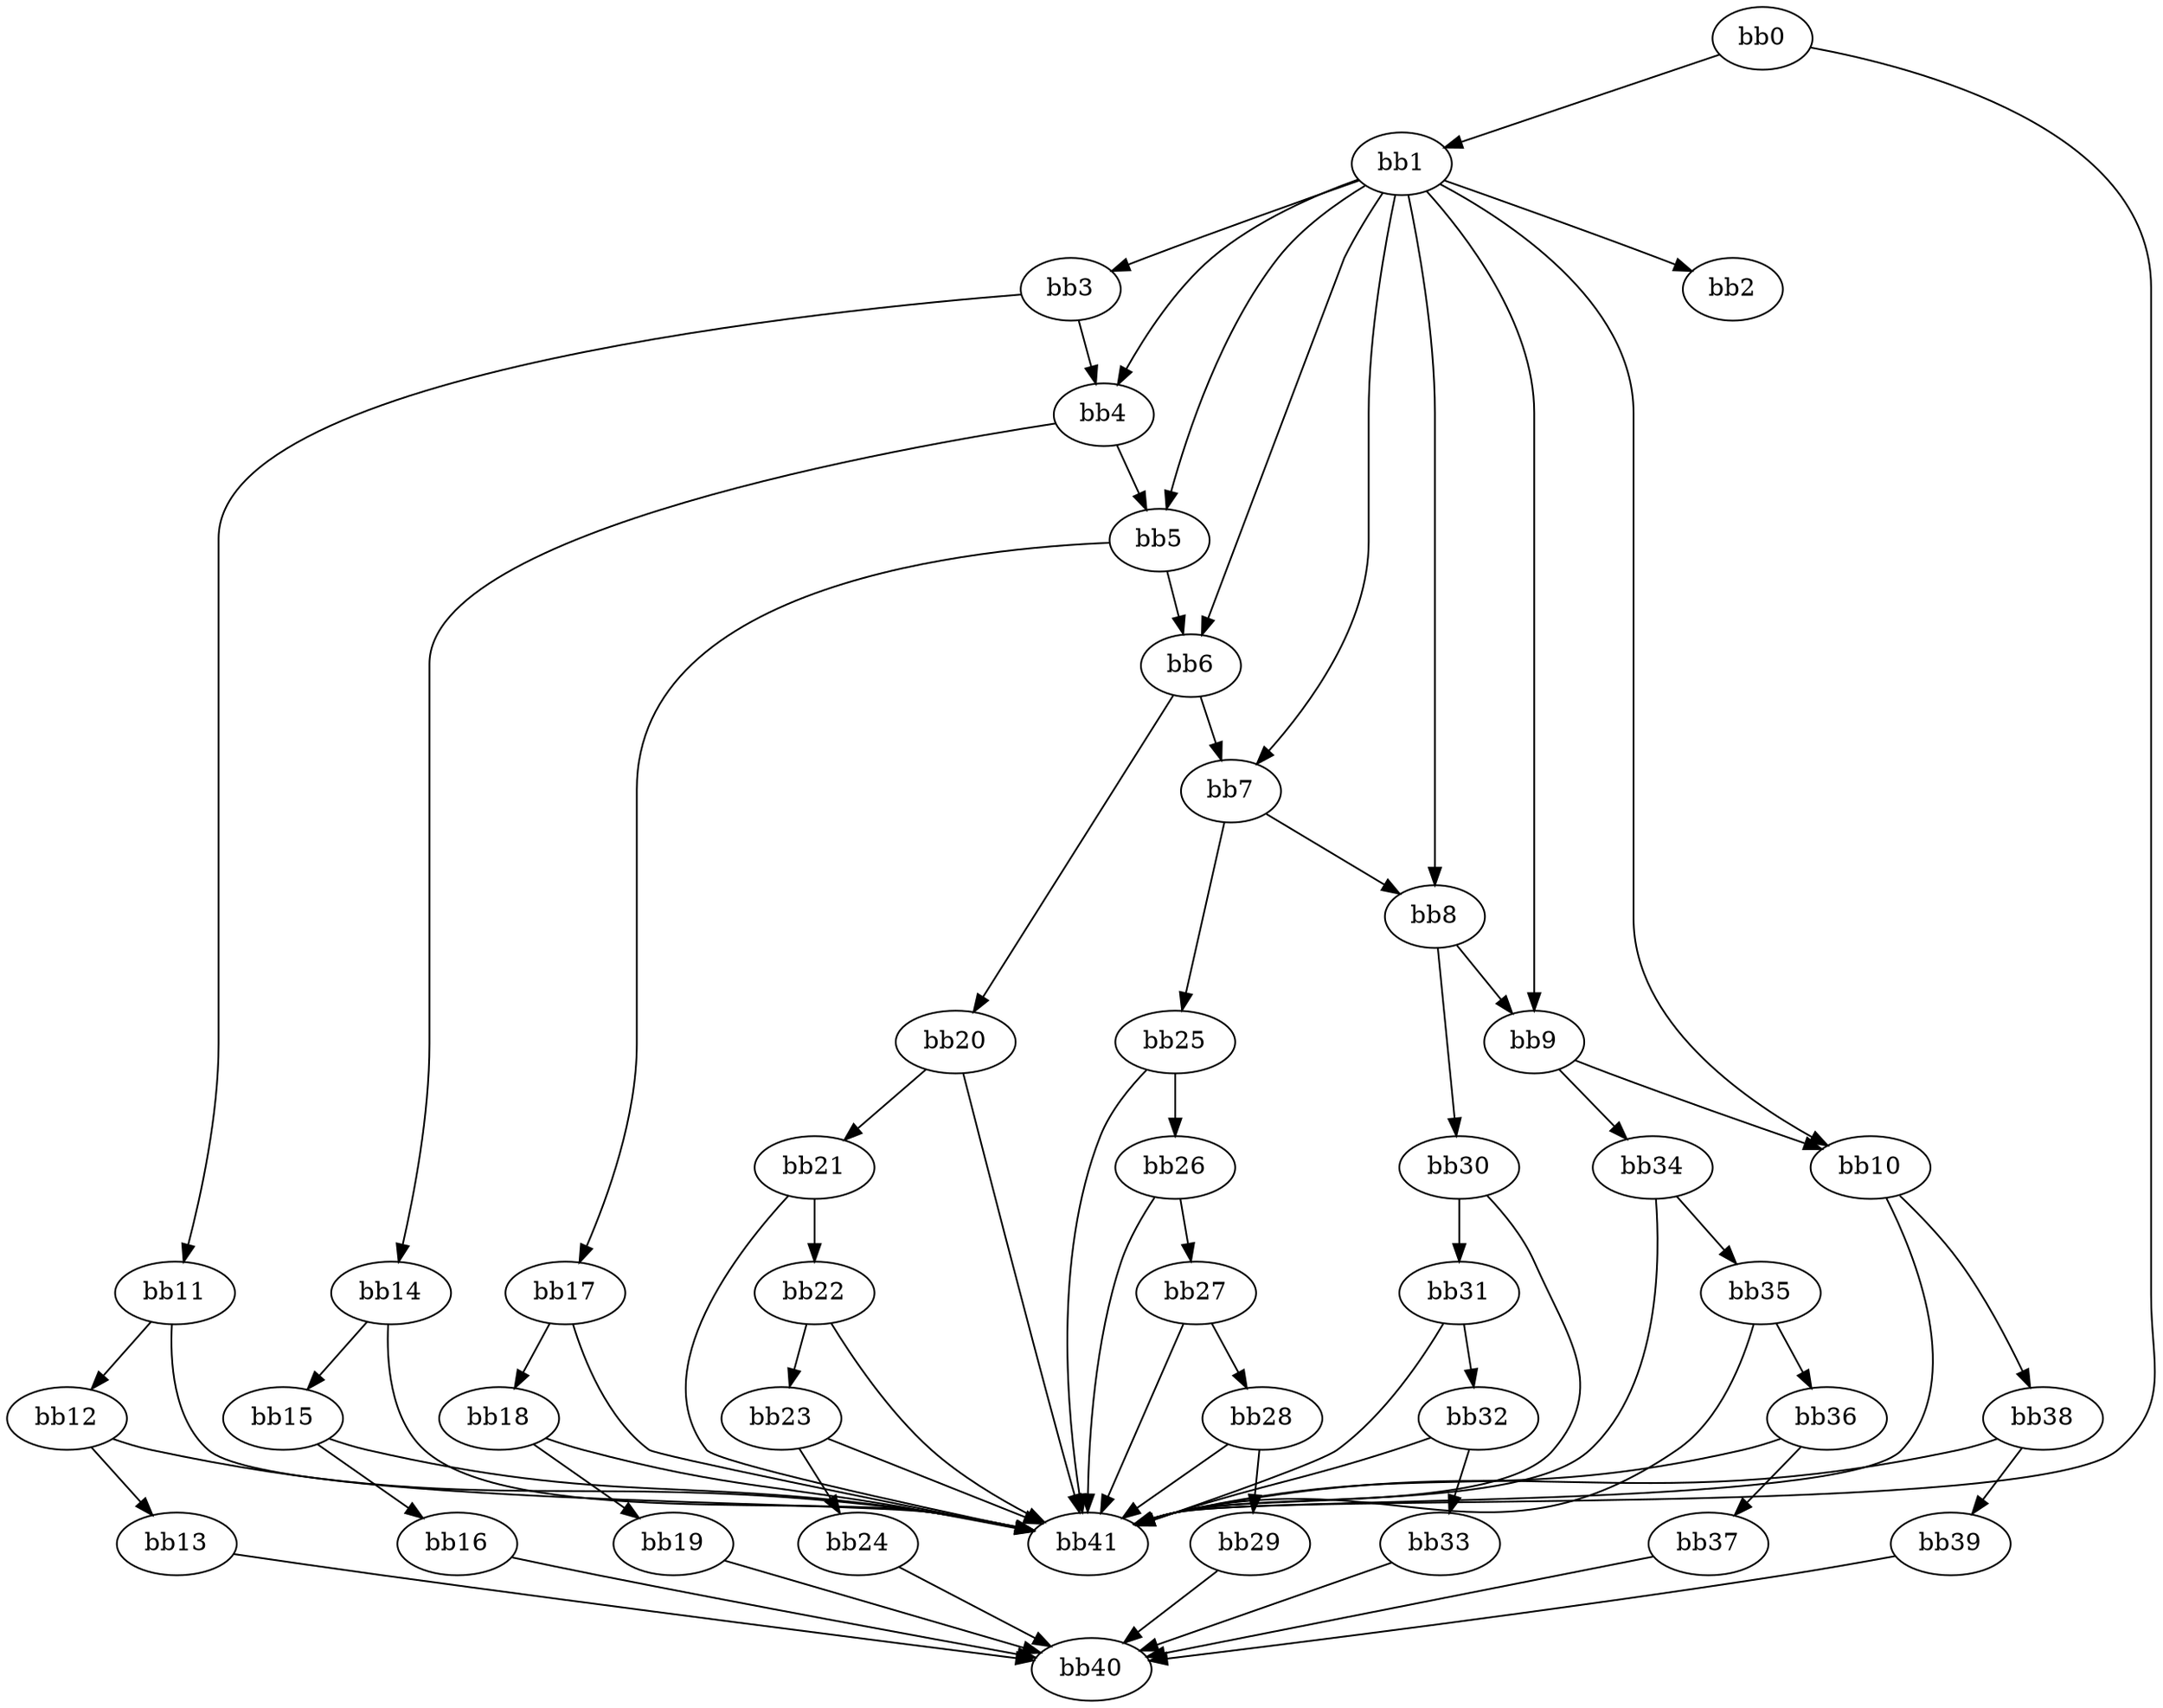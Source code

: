 digraph {
    0 [ label = "bb0\l" ]
    1 [ label = "bb1\l" ]
    2 [ label = "bb2\l" ]
    3 [ label = "bb3\l" ]
    4 [ label = "bb4\l" ]
    5 [ label = "bb5\l" ]
    6 [ label = "bb6\l" ]
    7 [ label = "bb7\l" ]
    8 [ label = "bb8\l" ]
    9 [ label = "bb9\l" ]
    10 [ label = "bb10\l" ]
    11 [ label = "bb11\l" ]
    12 [ label = "bb12\l" ]
    13 [ label = "bb13\l" ]
    14 [ label = "bb14\l" ]
    15 [ label = "bb15\l" ]
    16 [ label = "bb16\l" ]
    17 [ label = "bb17\l" ]
    18 [ label = "bb18\l" ]
    19 [ label = "bb19\l" ]
    20 [ label = "bb20\l" ]
    21 [ label = "bb21\l" ]
    22 [ label = "bb22\l" ]
    23 [ label = "bb23\l" ]
    24 [ label = "bb24\l" ]
    25 [ label = "bb25\l" ]
    26 [ label = "bb26\l" ]
    27 [ label = "bb27\l" ]
    28 [ label = "bb28\l" ]
    29 [ label = "bb29\l" ]
    30 [ label = "bb30\l" ]
    31 [ label = "bb31\l" ]
    32 [ label = "bb32\l" ]
    33 [ label = "bb33\l" ]
    34 [ label = "bb34\l" ]
    35 [ label = "bb35\l" ]
    36 [ label = "bb36\l" ]
    37 [ label = "bb37\l" ]
    38 [ label = "bb38\l" ]
    39 [ label = "bb39\l" ]
    40 [ label = "bb40\l" ]
    41 [ label = "bb41\l" ]
    0 -> 1 [ ]
    0 -> 41 [ ]
    1 -> 2 [ ]
    1 -> 3 [ ]
    1 -> 4 [ ]
    1 -> 5 [ ]
    1 -> 6 [ ]
    1 -> 7 [ ]
    1 -> 8 [ ]
    1 -> 9 [ ]
    1 -> 10 [ ]
    3 -> 4 [ ]
    3 -> 11 [ ]
    4 -> 5 [ ]
    4 -> 14 [ ]
    5 -> 6 [ ]
    5 -> 17 [ ]
    6 -> 7 [ ]
    6 -> 20 [ ]
    7 -> 8 [ ]
    7 -> 25 [ ]
    8 -> 9 [ ]
    8 -> 30 [ ]
    9 -> 10 [ ]
    9 -> 34 [ ]
    10 -> 38 [ ]
    10 -> 41 [ ]
    11 -> 12 [ ]
    11 -> 41 [ ]
    12 -> 13 [ ]
    12 -> 41 [ ]
    13 -> 40 [ ]
    14 -> 15 [ ]
    14 -> 41 [ ]
    15 -> 16 [ ]
    15 -> 41 [ ]
    16 -> 40 [ ]
    17 -> 18 [ ]
    17 -> 41 [ ]
    18 -> 19 [ ]
    18 -> 41 [ ]
    19 -> 40 [ ]
    20 -> 21 [ ]
    20 -> 41 [ ]
    21 -> 22 [ ]
    21 -> 41 [ ]
    22 -> 23 [ ]
    22 -> 41 [ ]
    23 -> 24 [ ]
    23 -> 41 [ ]
    24 -> 40 [ ]
    25 -> 26 [ ]
    25 -> 41 [ ]
    26 -> 27 [ ]
    26 -> 41 [ ]
    27 -> 28 [ ]
    27 -> 41 [ ]
    28 -> 29 [ ]
    28 -> 41 [ ]
    29 -> 40 [ ]
    30 -> 31 [ ]
    30 -> 41 [ ]
    31 -> 32 [ ]
    31 -> 41 [ ]
    32 -> 33 [ ]
    32 -> 41 [ ]
    33 -> 40 [ ]
    34 -> 35 [ ]
    34 -> 41 [ ]
    35 -> 36 [ ]
    35 -> 41 [ ]
    36 -> 37 [ ]
    36 -> 41 [ ]
    37 -> 40 [ ]
    38 -> 39 [ ]
    38 -> 41 [ ]
    39 -> 40 [ ]
}

